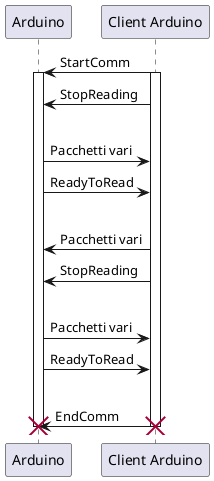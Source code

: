 @startuml

participant Arduino
participant "Client Arduino" as AClient

AClient -> Arduino: StartComm
activate Arduino
activate AClient
AClient -> Arduino: StopReading
|||
Arduino -> AClient: Pacchetti vari
Arduino -> AClient: ReadyToRead
|||
AClient -> Arduino: Pacchetti vari
AClient -> Arduino: StopReading
|||
Arduino -> AClient: Pacchetti vari
Arduino -> AClient: ReadyToRead
|||
AClient -> Arduino: EndComm
destroy Arduino
destroy AClient

@enduml